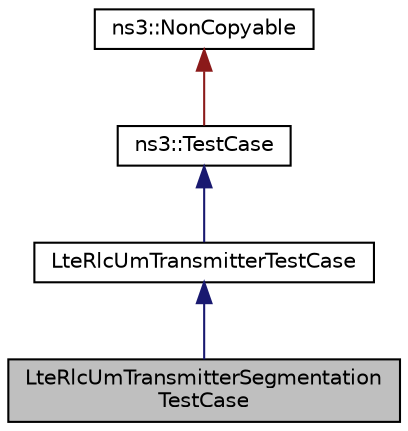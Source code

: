 digraph "LteRlcUmTransmitterSegmentationTestCase"
{
 // LATEX_PDF_SIZE
  edge [fontname="Helvetica",fontsize="10",labelfontname="Helvetica",labelfontsize="10"];
  node [fontname="Helvetica",fontsize="10",shape=record];
  Node1 [label="LteRlcUmTransmitterSegmentation\lTestCase",height=0.2,width=0.4,color="black", fillcolor="grey75", style="filled", fontcolor="black",tooltip="Test 4.1.1.2 Segmentation (One SDU => n PDUs)"];
  Node2 -> Node1 [dir="back",color="midnightblue",fontsize="10",style="solid",fontname="Helvetica"];
  Node2 [label="LteRlcUmTransmitterTestCase",height=0.2,width=0.4,color="black", fillcolor="white", style="filled",URL="$class_lte_rlc_um_transmitter_test_case.html",tooltip="Test case used by LteRlcUmTransmitterOneSduTestCase to create topology and to implement functionaliti..."];
  Node3 -> Node2 [dir="back",color="midnightblue",fontsize="10",style="solid",fontname="Helvetica"];
  Node3 [label="ns3::TestCase",height=0.2,width=0.4,color="black", fillcolor="white", style="filled",URL="$classns3_1_1_test_case.html",tooltip="encapsulates test code"];
  Node4 -> Node3 [dir="back",color="firebrick4",fontsize="10",style="solid",fontname="Helvetica"];
  Node4 [label="ns3::NonCopyable",height=0.2,width=0.4,color="black", fillcolor="white", style="filled",URL="$classns3_1_1_non_copyable.html",tooltip="A base class for (non-Singleton) objects which shouldn't be copied."];
}
